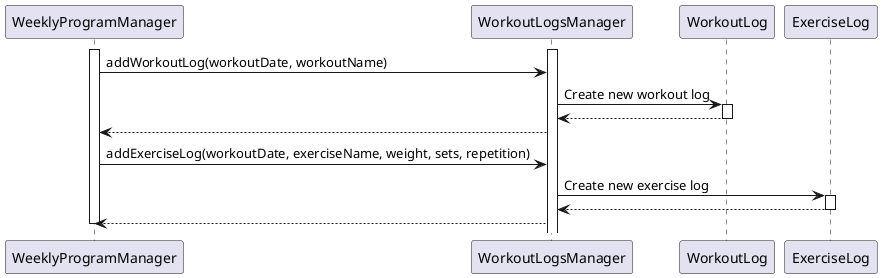 @startuml
participant WeeklyProgramManager
participant WorkoutLogsManager
participant WorkoutLog
participant ExerciseLog

activate WeeklyProgramManager
activate WorkoutLogsManager

WeeklyProgramManager -> WorkoutLogsManager:addWorkoutLog(workoutDate, workoutName)
WorkoutLogsManager -> WorkoutLog: Create new workout log
activate WorkoutLog
return
WorkoutLogsManager --> WeeklyProgramManager

WeeklyProgramManager -> WorkoutLogsManager:addExerciseLog(workoutDate, exerciseName, weight, sets, repetition)
WorkoutLogsManager -> ExerciseLog: Create new exercise log
activate ExerciseLog
return

WorkoutLogsManager --> WeeklyProgramManager
deactivate WeeklyProgramManager
@enduml
